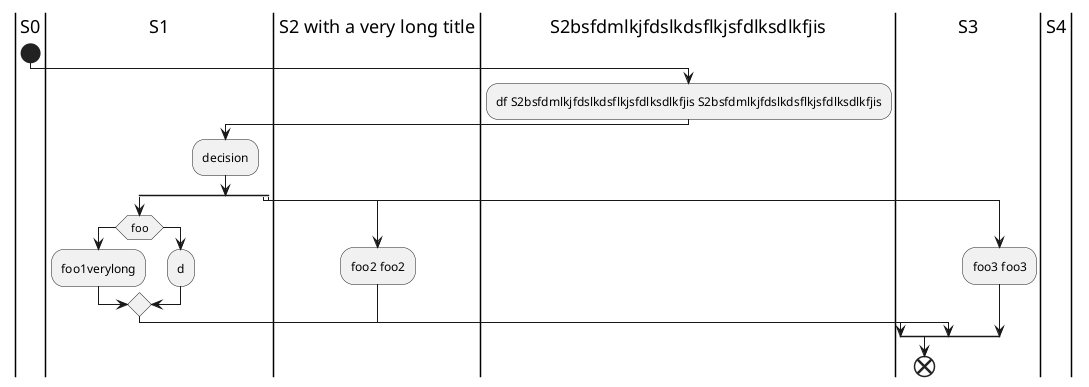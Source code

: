 {
  "sha1": "eh8kt1uw1u20d46vm5e3wnfoh75ppyy",
  "insertion": {
    "when": "2024-06-01T09:03:04.453Z",
    "user": "plantuml@gmail.com"
  }
}
@startuml
|S0|
start
|S1|
|S2 with a very long title|
|S2bsfdmlkjfdslkdsflkjsfdlksdlkfjis|
:df S2bsfdmlkjfdslkdsflkjsfdlksdlkfjis S2bsfdmlkjfdslkdsflkjsfdlksdlkfjis;
|S3|
|S4|
|S1|
:decision;
split
if (foo)
:foo1verylong;
else
:d;
endif
split again
|S2 with a very long title|
:foo2 foo2;
split again
|S3|
:foo3 foo3;
end split
end
@enduml

